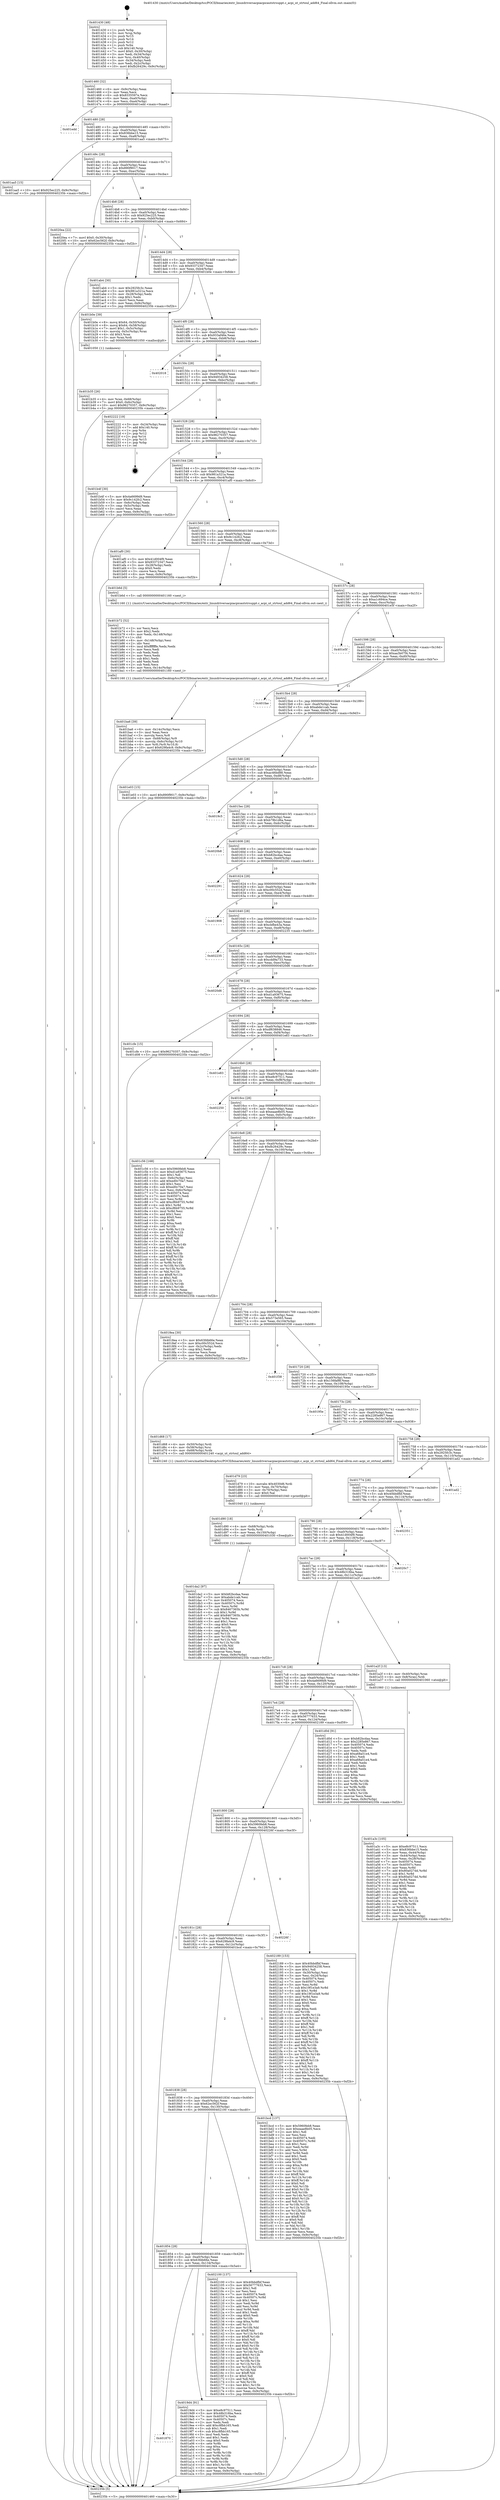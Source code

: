 digraph "0x401430" {
  label = "0x401430 (/mnt/c/Users/mathe/Desktop/tcc/POCII/binaries/extr_linuxdriversacpiacpicautstrsuppt.c_acpi_ut_strtoul_add64_Final-ollvm.out::main(0))"
  labelloc = "t"
  node[shape=record]

  Entry [label="",width=0.3,height=0.3,shape=circle,fillcolor=black,style=filled]
  "0x401460" [label="{
     0x401460 [32]\l
     | [instrs]\l
     &nbsp;&nbsp;0x401460 \<+6\>: mov -0x9c(%rbp),%eax\l
     &nbsp;&nbsp;0x401466 \<+2\>: mov %eax,%ecx\l
     &nbsp;&nbsp;0x401468 \<+6\>: sub $0x8335597e,%ecx\l
     &nbsp;&nbsp;0x40146e \<+6\>: mov %eax,-0xa0(%rbp)\l
     &nbsp;&nbsp;0x401474 \<+6\>: mov %ecx,-0xa4(%rbp)\l
     &nbsp;&nbsp;0x40147a \<+6\>: je 0000000000401edd \<main+0xaad\>\l
  }"]
  "0x401edd" [label="{
     0x401edd\l
  }", style=dashed]
  "0x401480" [label="{
     0x401480 [28]\l
     | [instrs]\l
     &nbsp;&nbsp;0x401480 \<+5\>: jmp 0000000000401485 \<main+0x55\>\l
     &nbsp;&nbsp;0x401485 \<+6\>: mov -0xa0(%rbp),%eax\l
     &nbsp;&nbsp;0x40148b \<+5\>: sub $0x836bbe15,%eax\l
     &nbsp;&nbsp;0x401490 \<+6\>: mov %eax,-0xa8(%rbp)\l
     &nbsp;&nbsp;0x401496 \<+6\>: je 0000000000401aa5 \<main+0x675\>\l
  }"]
  Exit [label="",width=0.3,height=0.3,shape=circle,fillcolor=black,style=filled,peripheries=2]
  "0x401aa5" [label="{
     0x401aa5 [15]\l
     | [instrs]\l
     &nbsp;&nbsp;0x401aa5 \<+10\>: movl $0x925ec225,-0x9c(%rbp)\l
     &nbsp;&nbsp;0x401aaf \<+5\>: jmp 000000000040235b \<main+0xf2b\>\l
  }"]
  "0x40149c" [label="{
     0x40149c [28]\l
     | [instrs]\l
     &nbsp;&nbsp;0x40149c \<+5\>: jmp 00000000004014a1 \<main+0x71\>\l
     &nbsp;&nbsp;0x4014a1 \<+6\>: mov -0xa0(%rbp),%eax\l
     &nbsp;&nbsp;0x4014a7 \<+5\>: sub $0x890f9017,%eax\l
     &nbsp;&nbsp;0x4014ac \<+6\>: mov %eax,-0xac(%rbp)\l
     &nbsp;&nbsp;0x4014b2 \<+6\>: je 00000000004020ea \<main+0xcba\>\l
  }"]
  "0x401da2" [label="{
     0x401da2 [97]\l
     | [instrs]\l
     &nbsp;&nbsp;0x401da2 \<+5\>: mov $0xb82bcdaa,%eax\l
     &nbsp;&nbsp;0x401da7 \<+5\>: mov $0xabde1cab,%esi\l
     &nbsp;&nbsp;0x401dac \<+7\>: mov 0x405074,%ecx\l
     &nbsp;&nbsp;0x401db3 \<+8\>: mov 0x40507c,%r8d\l
     &nbsp;&nbsp;0x401dbb \<+3\>: mov %ecx,%r9d\l
     &nbsp;&nbsp;0x401dbe \<+7\>: sub $0x8467365b,%r9d\l
     &nbsp;&nbsp;0x401dc5 \<+4\>: sub $0x1,%r9d\l
     &nbsp;&nbsp;0x401dc9 \<+7\>: add $0x8467365b,%r9d\l
     &nbsp;&nbsp;0x401dd0 \<+4\>: imul %r9d,%ecx\l
     &nbsp;&nbsp;0x401dd4 \<+3\>: and $0x1,%ecx\l
     &nbsp;&nbsp;0x401dd7 \<+3\>: cmp $0x0,%ecx\l
     &nbsp;&nbsp;0x401dda \<+4\>: sete %r10b\l
     &nbsp;&nbsp;0x401dde \<+4\>: cmp $0xa,%r8d\l
     &nbsp;&nbsp;0x401de2 \<+4\>: setl %r11b\l
     &nbsp;&nbsp;0x401de6 \<+3\>: mov %r10b,%bl\l
     &nbsp;&nbsp;0x401de9 \<+3\>: and %r11b,%bl\l
     &nbsp;&nbsp;0x401dec \<+3\>: xor %r11b,%r10b\l
     &nbsp;&nbsp;0x401def \<+3\>: or %r10b,%bl\l
     &nbsp;&nbsp;0x401df2 \<+3\>: test $0x1,%bl\l
     &nbsp;&nbsp;0x401df5 \<+3\>: cmovne %esi,%eax\l
     &nbsp;&nbsp;0x401df8 \<+6\>: mov %eax,-0x9c(%rbp)\l
     &nbsp;&nbsp;0x401dfe \<+5\>: jmp 000000000040235b \<main+0xf2b\>\l
  }"]
  "0x4020ea" [label="{
     0x4020ea [22]\l
     | [instrs]\l
     &nbsp;&nbsp;0x4020ea \<+7\>: movl $0x0,-0x30(%rbp)\l
     &nbsp;&nbsp;0x4020f1 \<+10\>: movl $0x62ec562f,-0x9c(%rbp)\l
     &nbsp;&nbsp;0x4020fb \<+5\>: jmp 000000000040235b \<main+0xf2b\>\l
  }"]
  "0x4014b8" [label="{
     0x4014b8 [28]\l
     | [instrs]\l
     &nbsp;&nbsp;0x4014b8 \<+5\>: jmp 00000000004014bd \<main+0x8d\>\l
     &nbsp;&nbsp;0x4014bd \<+6\>: mov -0xa0(%rbp),%eax\l
     &nbsp;&nbsp;0x4014c3 \<+5\>: sub $0x925ec225,%eax\l
     &nbsp;&nbsp;0x4014c8 \<+6\>: mov %eax,-0xb0(%rbp)\l
     &nbsp;&nbsp;0x4014ce \<+6\>: je 0000000000401ab4 \<main+0x684\>\l
  }"]
  "0x401d90" [label="{
     0x401d90 [18]\l
     | [instrs]\l
     &nbsp;&nbsp;0x401d90 \<+4\>: mov -0x68(%rbp),%rdx\l
     &nbsp;&nbsp;0x401d94 \<+3\>: mov %rdx,%rdi\l
     &nbsp;&nbsp;0x401d97 \<+6\>: mov %eax,-0x150(%rbp)\l
     &nbsp;&nbsp;0x401d9d \<+5\>: call 0000000000401030 \<free@plt\>\l
     | [calls]\l
     &nbsp;&nbsp;0x401030 \{1\} (unknown)\l
  }"]
  "0x401ab4" [label="{
     0x401ab4 [30]\l
     | [instrs]\l
     &nbsp;&nbsp;0x401ab4 \<+5\>: mov $0x2925fc3c,%eax\l
     &nbsp;&nbsp;0x401ab9 \<+5\>: mov $0x981a321a,%ecx\l
     &nbsp;&nbsp;0x401abe \<+3\>: mov -0x28(%rbp),%edx\l
     &nbsp;&nbsp;0x401ac1 \<+3\>: cmp $0x1,%edx\l
     &nbsp;&nbsp;0x401ac4 \<+3\>: cmovl %ecx,%eax\l
     &nbsp;&nbsp;0x401ac7 \<+6\>: mov %eax,-0x9c(%rbp)\l
     &nbsp;&nbsp;0x401acd \<+5\>: jmp 000000000040235b \<main+0xf2b\>\l
  }"]
  "0x4014d4" [label="{
     0x4014d4 [28]\l
     | [instrs]\l
     &nbsp;&nbsp;0x4014d4 \<+5\>: jmp 00000000004014d9 \<main+0xa9\>\l
     &nbsp;&nbsp;0x4014d9 \<+6\>: mov -0xa0(%rbp),%eax\l
     &nbsp;&nbsp;0x4014df \<+5\>: sub $0x93372347,%eax\l
     &nbsp;&nbsp;0x4014e4 \<+6\>: mov %eax,-0xb4(%rbp)\l
     &nbsp;&nbsp;0x4014ea \<+6\>: je 0000000000401b0e \<main+0x6de\>\l
  }"]
  "0x401d79" [label="{
     0x401d79 [23]\l
     | [instrs]\l
     &nbsp;&nbsp;0x401d79 \<+10\>: movabs $0x4030d6,%rdi\l
     &nbsp;&nbsp;0x401d83 \<+3\>: mov %eax,-0x70(%rbp)\l
     &nbsp;&nbsp;0x401d86 \<+3\>: mov -0x70(%rbp),%esi\l
     &nbsp;&nbsp;0x401d89 \<+2\>: mov $0x0,%al\l
     &nbsp;&nbsp;0x401d8b \<+5\>: call 0000000000401040 \<printf@plt\>\l
     | [calls]\l
     &nbsp;&nbsp;0x401040 \{1\} (unknown)\l
  }"]
  "0x401b0e" [label="{
     0x401b0e [39]\l
     | [instrs]\l
     &nbsp;&nbsp;0x401b0e \<+8\>: movq $0x64,-0x50(%rbp)\l
     &nbsp;&nbsp;0x401b16 \<+8\>: movq $0x64,-0x58(%rbp)\l
     &nbsp;&nbsp;0x401b1e \<+7\>: movl $0x1,-0x5c(%rbp)\l
     &nbsp;&nbsp;0x401b25 \<+4\>: movslq -0x5c(%rbp),%rax\l
     &nbsp;&nbsp;0x401b29 \<+4\>: shl $0x3,%rax\l
     &nbsp;&nbsp;0x401b2d \<+3\>: mov %rax,%rdi\l
     &nbsp;&nbsp;0x401b30 \<+5\>: call 0000000000401050 \<malloc@plt\>\l
     | [calls]\l
     &nbsp;&nbsp;0x401050 \{1\} (unknown)\l
  }"]
  "0x4014f0" [label="{
     0x4014f0 [28]\l
     | [instrs]\l
     &nbsp;&nbsp;0x4014f0 \<+5\>: jmp 00000000004014f5 \<main+0xc5\>\l
     &nbsp;&nbsp;0x4014f5 \<+6\>: mov -0xa0(%rbp),%eax\l
     &nbsp;&nbsp;0x4014fb \<+5\>: sub $0x933af46e,%eax\l
     &nbsp;&nbsp;0x401500 \<+6\>: mov %eax,-0xb8(%rbp)\l
     &nbsp;&nbsp;0x401506 \<+6\>: je 0000000000402018 \<main+0xbe8\>\l
  }"]
  "0x401ba6" [label="{
     0x401ba6 [39]\l
     | [instrs]\l
     &nbsp;&nbsp;0x401ba6 \<+6\>: mov -0x14c(%rbp),%ecx\l
     &nbsp;&nbsp;0x401bac \<+3\>: imul %eax,%ecx\l
     &nbsp;&nbsp;0x401baf \<+3\>: movslq %ecx,%r8\l
     &nbsp;&nbsp;0x401bb2 \<+4\>: mov -0x68(%rbp),%r9\l
     &nbsp;&nbsp;0x401bb6 \<+4\>: movslq -0x6c(%rbp),%r10\l
     &nbsp;&nbsp;0x401bba \<+4\>: mov %r8,(%r9,%r10,8)\l
     &nbsp;&nbsp;0x401bbe \<+10\>: movl $0x629fa4c9,-0x9c(%rbp)\l
     &nbsp;&nbsp;0x401bc8 \<+5\>: jmp 000000000040235b \<main+0xf2b\>\l
  }"]
  "0x402018" [label="{
     0x402018\l
  }", style=dashed]
  "0x40150c" [label="{
     0x40150c [28]\l
     | [instrs]\l
     &nbsp;&nbsp;0x40150c \<+5\>: jmp 0000000000401511 \<main+0xe1\>\l
     &nbsp;&nbsp;0x401511 \<+6\>: mov -0xa0(%rbp),%eax\l
     &nbsp;&nbsp;0x401517 \<+5\>: sub $0x94934258,%eax\l
     &nbsp;&nbsp;0x40151c \<+6\>: mov %eax,-0xbc(%rbp)\l
     &nbsp;&nbsp;0x401522 \<+6\>: je 0000000000402222 \<main+0xdf2\>\l
  }"]
  "0x401b72" [label="{
     0x401b72 [52]\l
     | [instrs]\l
     &nbsp;&nbsp;0x401b72 \<+2\>: xor %ecx,%ecx\l
     &nbsp;&nbsp;0x401b74 \<+5\>: mov $0x2,%edx\l
     &nbsp;&nbsp;0x401b79 \<+6\>: mov %edx,-0x148(%rbp)\l
     &nbsp;&nbsp;0x401b7f \<+1\>: cltd\l
     &nbsp;&nbsp;0x401b80 \<+6\>: mov -0x148(%rbp),%esi\l
     &nbsp;&nbsp;0x401b86 \<+2\>: idiv %esi\l
     &nbsp;&nbsp;0x401b88 \<+6\>: imul $0xfffffffe,%edx,%edx\l
     &nbsp;&nbsp;0x401b8e \<+2\>: mov %ecx,%edi\l
     &nbsp;&nbsp;0x401b90 \<+2\>: sub %edx,%edi\l
     &nbsp;&nbsp;0x401b92 \<+2\>: mov %ecx,%edx\l
     &nbsp;&nbsp;0x401b94 \<+3\>: sub $0x1,%edx\l
     &nbsp;&nbsp;0x401b97 \<+2\>: add %edx,%edi\l
     &nbsp;&nbsp;0x401b99 \<+2\>: sub %edi,%ecx\l
     &nbsp;&nbsp;0x401b9b \<+6\>: mov %ecx,-0x14c(%rbp)\l
     &nbsp;&nbsp;0x401ba1 \<+5\>: call 0000000000401160 \<next_i\>\l
     | [calls]\l
     &nbsp;&nbsp;0x401160 \{1\} (/mnt/c/Users/mathe/Desktop/tcc/POCII/binaries/extr_linuxdriversacpiacpicautstrsuppt.c_acpi_ut_strtoul_add64_Final-ollvm.out::next_i)\l
  }"]
  "0x402222" [label="{
     0x402222 [19]\l
     | [instrs]\l
     &nbsp;&nbsp;0x402222 \<+3\>: mov -0x24(%rbp),%eax\l
     &nbsp;&nbsp;0x402225 \<+7\>: add $0x140,%rsp\l
     &nbsp;&nbsp;0x40222c \<+1\>: pop %rbx\l
     &nbsp;&nbsp;0x40222d \<+2\>: pop %r12\l
     &nbsp;&nbsp;0x40222f \<+2\>: pop %r14\l
     &nbsp;&nbsp;0x402231 \<+2\>: pop %r15\l
     &nbsp;&nbsp;0x402233 \<+1\>: pop %rbp\l
     &nbsp;&nbsp;0x402234 \<+1\>: ret\l
  }"]
  "0x401528" [label="{
     0x401528 [28]\l
     | [instrs]\l
     &nbsp;&nbsp;0x401528 \<+5\>: jmp 000000000040152d \<main+0xfd\>\l
     &nbsp;&nbsp;0x40152d \<+6\>: mov -0xa0(%rbp),%eax\l
     &nbsp;&nbsp;0x401533 \<+5\>: sub $0x96270357,%eax\l
     &nbsp;&nbsp;0x401538 \<+6\>: mov %eax,-0xc0(%rbp)\l
     &nbsp;&nbsp;0x40153e \<+6\>: je 0000000000401b4f \<main+0x71f\>\l
  }"]
  "0x401b35" [label="{
     0x401b35 [26]\l
     | [instrs]\l
     &nbsp;&nbsp;0x401b35 \<+4\>: mov %rax,-0x68(%rbp)\l
     &nbsp;&nbsp;0x401b39 \<+7\>: movl $0x0,-0x6c(%rbp)\l
     &nbsp;&nbsp;0x401b40 \<+10\>: movl $0x96270357,-0x9c(%rbp)\l
     &nbsp;&nbsp;0x401b4a \<+5\>: jmp 000000000040235b \<main+0xf2b\>\l
  }"]
  "0x401b4f" [label="{
     0x401b4f [30]\l
     | [instrs]\l
     &nbsp;&nbsp;0x401b4f \<+5\>: mov $0x4a6699d9,%eax\l
     &nbsp;&nbsp;0x401b54 \<+5\>: mov $0x9c142fc2,%ecx\l
     &nbsp;&nbsp;0x401b59 \<+3\>: mov -0x6c(%rbp),%edx\l
     &nbsp;&nbsp;0x401b5c \<+3\>: cmp -0x5c(%rbp),%edx\l
     &nbsp;&nbsp;0x401b5f \<+3\>: cmovl %ecx,%eax\l
     &nbsp;&nbsp;0x401b62 \<+6\>: mov %eax,-0x9c(%rbp)\l
     &nbsp;&nbsp;0x401b68 \<+5\>: jmp 000000000040235b \<main+0xf2b\>\l
  }"]
  "0x401544" [label="{
     0x401544 [28]\l
     | [instrs]\l
     &nbsp;&nbsp;0x401544 \<+5\>: jmp 0000000000401549 \<main+0x119\>\l
     &nbsp;&nbsp;0x401549 \<+6\>: mov -0xa0(%rbp),%eax\l
     &nbsp;&nbsp;0x40154f \<+5\>: sub $0x981a321a,%eax\l
     &nbsp;&nbsp;0x401554 \<+6\>: mov %eax,-0xc4(%rbp)\l
     &nbsp;&nbsp;0x40155a \<+6\>: je 0000000000401af0 \<main+0x6c0\>\l
  }"]
  "0x401a3c" [label="{
     0x401a3c [105]\l
     | [instrs]\l
     &nbsp;&nbsp;0x401a3c \<+5\>: mov $0xe8c97511,%ecx\l
     &nbsp;&nbsp;0x401a41 \<+5\>: mov $0x836bbe15,%edx\l
     &nbsp;&nbsp;0x401a46 \<+3\>: mov %eax,-0x44(%rbp)\l
     &nbsp;&nbsp;0x401a49 \<+3\>: mov -0x44(%rbp),%eax\l
     &nbsp;&nbsp;0x401a4c \<+3\>: mov %eax,-0x28(%rbp)\l
     &nbsp;&nbsp;0x401a4f \<+7\>: mov 0x405074,%eax\l
     &nbsp;&nbsp;0x401a56 \<+7\>: mov 0x40507c,%esi\l
     &nbsp;&nbsp;0x401a5d \<+3\>: mov %eax,%r8d\l
     &nbsp;&nbsp;0x401a60 \<+7\>: add $0x80a027dd,%r8d\l
     &nbsp;&nbsp;0x401a67 \<+4\>: sub $0x1,%r8d\l
     &nbsp;&nbsp;0x401a6b \<+7\>: sub $0x80a027dd,%r8d\l
     &nbsp;&nbsp;0x401a72 \<+4\>: imul %r8d,%eax\l
     &nbsp;&nbsp;0x401a76 \<+3\>: and $0x1,%eax\l
     &nbsp;&nbsp;0x401a79 \<+3\>: cmp $0x0,%eax\l
     &nbsp;&nbsp;0x401a7c \<+4\>: sete %r9b\l
     &nbsp;&nbsp;0x401a80 \<+3\>: cmp $0xa,%esi\l
     &nbsp;&nbsp;0x401a83 \<+4\>: setl %r10b\l
     &nbsp;&nbsp;0x401a87 \<+3\>: mov %r9b,%r11b\l
     &nbsp;&nbsp;0x401a8a \<+3\>: and %r10b,%r11b\l
     &nbsp;&nbsp;0x401a8d \<+3\>: xor %r10b,%r9b\l
     &nbsp;&nbsp;0x401a90 \<+3\>: or %r9b,%r11b\l
     &nbsp;&nbsp;0x401a93 \<+4\>: test $0x1,%r11b\l
     &nbsp;&nbsp;0x401a97 \<+3\>: cmovne %edx,%ecx\l
     &nbsp;&nbsp;0x401a9a \<+6\>: mov %ecx,-0x9c(%rbp)\l
     &nbsp;&nbsp;0x401aa0 \<+5\>: jmp 000000000040235b \<main+0xf2b\>\l
  }"]
  "0x401af0" [label="{
     0x401af0 [30]\l
     | [instrs]\l
     &nbsp;&nbsp;0x401af0 \<+5\>: mov $0x41d004f9,%eax\l
     &nbsp;&nbsp;0x401af5 \<+5\>: mov $0x93372347,%ecx\l
     &nbsp;&nbsp;0x401afa \<+3\>: mov -0x28(%rbp),%edx\l
     &nbsp;&nbsp;0x401afd \<+3\>: cmp $0x0,%edx\l
     &nbsp;&nbsp;0x401b00 \<+3\>: cmove %ecx,%eax\l
     &nbsp;&nbsp;0x401b03 \<+6\>: mov %eax,-0x9c(%rbp)\l
     &nbsp;&nbsp;0x401b09 \<+5\>: jmp 000000000040235b \<main+0xf2b\>\l
  }"]
  "0x401560" [label="{
     0x401560 [28]\l
     | [instrs]\l
     &nbsp;&nbsp;0x401560 \<+5\>: jmp 0000000000401565 \<main+0x135\>\l
     &nbsp;&nbsp;0x401565 \<+6\>: mov -0xa0(%rbp),%eax\l
     &nbsp;&nbsp;0x40156b \<+5\>: sub $0x9c142fc2,%eax\l
     &nbsp;&nbsp;0x401570 \<+6\>: mov %eax,-0xc8(%rbp)\l
     &nbsp;&nbsp;0x401576 \<+6\>: je 0000000000401b6d \<main+0x73d\>\l
  }"]
  "0x401870" [label="{
     0x401870\l
  }", style=dashed]
  "0x401b6d" [label="{
     0x401b6d [5]\l
     | [instrs]\l
     &nbsp;&nbsp;0x401b6d \<+5\>: call 0000000000401160 \<next_i\>\l
     | [calls]\l
     &nbsp;&nbsp;0x401160 \{1\} (/mnt/c/Users/mathe/Desktop/tcc/POCII/binaries/extr_linuxdriversacpiacpicautstrsuppt.c_acpi_ut_strtoul_add64_Final-ollvm.out::next_i)\l
  }"]
  "0x40157c" [label="{
     0x40157c [28]\l
     | [instrs]\l
     &nbsp;&nbsp;0x40157c \<+5\>: jmp 0000000000401581 \<main+0x151\>\l
     &nbsp;&nbsp;0x401581 \<+6\>: mov -0xa0(%rbp),%eax\l
     &nbsp;&nbsp;0x401587 \<+5\>: sub $0xa1c694ce,%eax\l
     &nbsp;&nbsp;0x40158c \<+6\>: mov %eax,-0xcc(%rbp)\l
     &nbsp;&nbsp;0x401592 \<+6\>: je 0000000000401e5f \<main+0xa2f\>\l
  }"]
  "0x4019d4" [label="{
     0x4019d4 [91]\l
     | [instrs]\l
     &nbsp;&nbsp;0x4019d4 \<+5\>: mov $0xe8c97511,%eax\l
     &nbsp;&nbsp;0x4019d9 \<+5\>: mov $0x48b316ba,%ecx\l
     &nbsp;&nbsp;0x4019de \<+7\>: mov 0x405074,%edx\l
     &nbsp;&nbsp;0x4019e5 \<+7\>: mov 0x40507c,%esi\l
     &nbsp;&nbsp;0x4019ec \<+2\>: mov %edx,%edi\l
     &nbsp;&nbsp;0x4019ee \<+6\>: add $0xc8fbb165,%edi\l
     &nbsp;&nbsp;0x4019f4 \<+3\>: sub $0x1,%edi\l
     &nbsp;&nbsp;0x4019f7 \<+6\>: sub $0xc8fbb165,%edi\l
     &nbsp;&nbsp;0x4019fd \<+3\>: imul %edi,%edx\l
     &nbsp;&nbsp;0x401a00 \<+3\>: and $0x1,%edx\l
     &nbsp;&nbsp;0x401a03 \<+3\>: cmp $0x0,%edx\l
     &nbsp;&nbsp;0x401a06 \<+4\>: sete %r8b\l
     &nbsp;&nbsp;0x401a0a \<+3\>: cmp $0xa,%esi\l
     &nbsp;&nbsp;0x401a0d \<+4\>: setl %r9b\l
     &nbsp;&nbsp;0x401a11 \<+3\>: mov %r8b,%r10b\l
     &nbsp;&nbsp;0x401a14 \<+3\>: and %r9b,%r10b\l
     &nbsp;&nbsp;0x401a17 \<+3\>: xor %r9b,%r8b\l
     &nbsp;&nbsp;0x401a1a \<+3\>: or %r8b,%r10b\l
     &nbsp;&nbsp;0x401a1d \<+4\>: test $0x1,%r10b\l
     &nbsp;&nbsp;0x401a21 \<+3\>: cmovne %ecx,%eax\l
     &nbsp;&nbsp;0x401a24 \<+6\>: mov %eax,-0x9c(%rbp)\l
     &nbsp;&nbsp;0x401a2a \<+5\>: jmp 000000000040235b \<main+0xf2b\>\l
  }"]
  "0x401e5f" [label="{
     0x401e5f\l
  }", style=dashed]
  "0x401598" [label="{
     0x401598 [28]\l
     | [instrs]\l
     &nbsp;&nbsp;0x401598 \<+5\>: jmp 000000000040159d \<main+0x16d\>\l
     &nbsp;&nbsp;0x40159d \<+6\>: mov -0xa0(%rbp),%eax\l
     &nbsp;&nbsp;0x4015a3 \<+5\>: sub $0xaa3b07f4,%eax\l
     &nbsp;&nbsp;0x4015a8 \<+6\>: mov %eax,-0xd0(%rbp)\l
     &nbsp;&nbsp;0x4015ae \<+6\>: je 0000000000401fae \<main+0xb7e\>\l
  }"]
  "0x401854" [label="{
     0x401854 [28]\l
     | [instrs]\l
     &nbsp;&nbsp;0x401854 \<+5\>: jmp 0000000000401859 \<main+0x429\>\l
     &nbsp;&nbsp;0x401859 \<+6\>: mov -0xa0(%rbp),%eax\l
     &nbsp;&nbsp;0x40185f \<+5\>: sub $0x63fdb66e,%eax\l
     &nbsp;&nbsp;0x401864 \<+6\>: mov %eax,-0x134(%rbp)\l
     &nbsp;&nbsp;0x40186a \<+6\>: je 00000000004019d4 \<main+0x5a4\>\l
  }"]
  "0x401fae" [label="{
     0x401fae\l
  }", style=dashed]
  "0x4015b4" [label="{
     0x4015b4 [28]\l
     | [instrs]\l
     &nbsp;&nbsp;0x4015b4 \<+5\>: jmp 00000000004015b9 \<main+0x189\>\l
     &nbsp;&nbsp;0x4015b9 \<+6\>: mov -0xa0(%rbp),%eax\l
     &nbsp;&nbsp;0x4015bf \<+5\>: sub $0xabde1cab,%eax\l
     &nbsp;&nbsp;0x4015c4 \<+6\>: mov %eax,-0xd4(%rbp)\l
     &nbsp;&nbsp;0x4015ca \<+6\>: je 0000000000401e03 \<main+0x9d3\>\l
  }"]
  "0x402100" [label="{
     0x402100 [137]\l
     | [instrs]\l
     &nbsp;&nbsp;0x402100 \<+5\>: mov $0x40bbdfbf,%eax\l
     &nbsp;&nbsp;0x402105 \<+5\>: mov $0x56777633,%ecx\l
     &nbsp;&nbsp;0x40210a \<+2\>: mov $0x1,%dl\l
     &nbsp;&nbsp;0x40210c \<+2\>: xor %esi,%esi\l
     &nbsp;&nbsp;0x40210e \<+7\>: mov 0x405074,%edi\l
     &nbsp;&nbsp;0x402115 \<+8\>: mov 0x40507c,%r8d\l
     &nbsp;&nbsp;0x40211d \<+3\>: sub $0x1,%esi\l
     &nbsp;&nbsp;0x402120 \<+3\>: mov %edi,%r9d\l
     &nbsp;&nbsp;0x402123 \<+3\>: add %esi,%r9d\l
     &nbsp;&nbsp;0x402126 \<+4\>: imul %r9d,%edi\l
     &nbsp;&nbsp;0x40212a \<+3\>: and $0x1,%edi\l
     &nbsp;&nbsp;0x40212d \<+3\>: cmp $0x0,%edi\l
     &nbsp;&nbsp;0x402130 \<+4\>: sete %r10b\l
     &nbsp;&nbsp;0x402134 \<+4\>: cmp $0xa,%r8d\l
     &nbsp;&nbsp;0x402138 \<+4\>: setl %r11b\l
     &nbsp;&nbsp;0x40213c \<+3\>: mov %r10b,%bl\l
     &nbsp;&nbsp;0x40213f \<+3\>: xor $0xff,%bl\l
     &nbsp;&nbsp;0x402142 \<+3\>: mov %r11b,%r14b\l
     &nbsp;&nbsp;0x402145 \<+4\>: xor $0xff,%r14b\l
     &nbsp;&nbsp;0x402149 \<+3\>: xor $0x0,%dl\l
     &nbsp;&nbsp;0x40214c \<+3\>: mov %bl,%r15b\l
     &nbsp;&nbsp;0x40214f \<+4\>: and $0x0,%r15b\l
     &nbsp;&nbsp;0x402153 \<+3\>: and %dl,%r10b\l
     &nbsp;&nbsp;0x402156 \<+3\>: mov %r14b,%r12b\l
     &nbsp;&nbsp;0x402159 \<+4\>: and $0x0,%r12b\l
     &nbsp;&nbsp;0x40215d \<+3\>: and %dl,%r11b\l
     &nbsp;&nbsp;0x402160 \<+3\>: or %r10b,%r15b\l
     &nbsp;&nbsp;0x402163 \<+3\>: or %r11b,%r12b\l
     &nbsp;&nbsp;0x402166 \<+3\>: xor %r12b,%r15b\l
     &nbsp;&nbsp;0x402169 \<+3\>: or %r14b,%bl\l
     &nbsp;&nbsp;0x40216c \<+3\>: xor $0xff,%bl\l
     &nbsp;&nbsp;0x40216f \<+3\>: or $0x0,%dl\l
     &nbsp;&nbsp;0x402172 \<+2\>: and %dl,%bl\l
     &nbsp;&nbsp;0x402174 \<+3\>: or %bl,%r15b\l
     &nbsp;&nbsp;0x402177 \<+4\>: test $0x1,%r15b\l
     &nbsp;&nbsp;0x40217b \<+3\>: cmovne %ecx,%eax\l
     &nbsp;&nbsp;0x40217e \<+6\>: mov %eax,-0x9c(%rbp)\l
     &nbsp;&nbsp;0x402184 \<+5\>: jmp 000000000040235b \<main+0xf2b\>\l
  }"]
  "0x401e03" [label="{
     0x401e03 [15]\l
     | [instrs]\l
     &nbsp;&nbsp;0x401e03 \<+10\>: movl $0x890f9017,-0x9c(%rbp)\l
     &nbsp;&nbsp;0x401e0d \<+5\>: jmp 000000000040235b \<main+0xf2b\>\l
  }"]
  "0x4015d0" [label="{
     0x4015d0 [28]\l
     | [instrs]\l
     &nbsp;&nbsp;0x4015d0 \<+5\>: jmp 00000000004015d5 \<main+0x1a5\>\l
     &nbsp;&nbsp;0x4015d5 \<+6\>: mov -0xa0(%rbp),%eax\l
     &nbsp;&nbsp;0x4015db \<+5\>: sub $0xac46bd88,%eax\l
     &nbsp;&nbsp;0x4015e0 \<+6\>: mov %eax,-0xd8(%rbp)\l
     &nbsp;&nbsp;0x4015e6 \<+6\>: je 00000000004019c5 \<main+0x595\>\l
  }"]
  "0x401838" [label="{
     0x401838 [28]\l
     | [instrs]\l
     &nbsp;&nbsp;0x401838 \<+5\>: jmp 000000000040183d \<main+0x40d\>\l
     &nbsp;&nbsp;0x40183d \<+6\>: mov -0xa0(%rbp),%eax\l
     &nbsp;&nbsp;0x401843 \<+5\>: sub $0x62ec562f,%eax\l
     &nbsp;&nbsp;0x401848 \<+6\>: mov %eax,-0x130(%rbp)\l
     &nbsp;&nbsp;0x40184e \<+6\>: je 0000000000402100 \<main+0xcd0\>\l
  }"]
  "0x4019c5" [label="{
     0x4019c5\l
  }", style=dashed]
  "0x4015ec" [label="{
     0x4015ec [28]\l
     | [instrs]\l
     &nbsp;&nbsp;0x4015ec \<+5\>: jmp 00000000004015f1 \<main+0x1c1\>\l
     &nbsp;&nbsp;0x4015f1 \<+6\>: mov -0xa0(%rbp),%eax\l
     &nbsp;&nbsp;0x4015f7 \<+5\>: sub $0xb78b1d6a,%eax\l
     &nbsp;&nbsp;0x4015fc \<+6\>: mov %eax,-0xdc(%rbp)\l
     &nbsp;&nbsp;0x401602 \<+6\>: je 00000000004020b8 \<main+0xc88\>\l
  }"]
  "0x401bcd" [label="{
     0x401bcd [137]\l
     | [instrs]\l
     &nbsp;&nbsp;0x401bcd \<+5\>: mov $0x5960feb8,%eax\l
     &nbsp;&nbsp;0x401bd2 \<+5\>: mov $0xeaae8b05,%ecx\l
     &nbsp;&nbsp;0x401bd7 \<+2\>: mov $0x1,%dl\l
     &nbsp;&nbsp;0x401bd9 \<+2\>: xor %esi,%esi\l
     &nbsp;&nbsp;0x401bdb \<+7\>: mov 0x405074,%edi\l
     &nbsp;&nbsp;0x401be2 \<+8\>: mov 0x40507c,%r8d\l
     &nbsp;&nbsp;0x401bea \<+3\>: sub $0x1,%esi\l
     &nbsp;&nbsp;0x401bed \<+3\>: mov %edi,%r9d\l
     &nbsp;&nbsp;0x401bf0 \<+3\>: add %esi,%r9d\l
     &nbsp;&nbsp;0x401bf3 \<+4\>: imul %r9d,%edi\l
     &nbsp;&nbsp;0x401bf7 \<+3\>: and $0x1,%edi\l
     &nbsp;&nbsp;0x401bfa \<+3\>: cmp $0x0,%edi\l
     &nbsp;&nbsp;0x401bfd \<+4\>: sete %r10b\l
     &nbsp;&nbsp;0x401c01 \<+4\>: cmp $0xa,%r8d\l
     &nbsp;&nbsp;0x401c05 \<+4\>: setl %r11b\l
     &nbsp;&nbsp;0x401c09 \<+3\>: mov %r10b,%bl\l
     &nbsp;&nbsp;0x401c0c \<+3\>: xor $0xff,%bl\l
     &nbsp;&nbsp;0x401c0f \<+3\>: mov %r11b,%r14b\l
     &nbsp;&nbsp;0x401c12 \<+4\>: xor $0xff,%r14b\l
     &nbsp;&nbsp;0x401c16 \<+3\>: xor $0x0,%dl\l
     &nbsp;&nbsp;0x401c19 \<+3\>: mov %bl,%r15b\l
     &nbsp;&nbsp;0x401c1c \<+4\>: and $0x0,%r15b\l
     &nbsp;&nbsp;0x401c20 \<+3\>: and %dl,%r10b\l
     &nbsp;&nbsp;0x401c23 \<+3\>: mov %r14b,%r12b\l
     &nbsp;&nbsp;0x401c26 \<+4\>: and $0x0,%r12b\l
     &nbsp;&nbsp;0x401c2a \<+3\>: and %dl,%r11b\l
     &nbsp;&nbsp;0x401c2d \<+3\>: or %r10b,%r15b\l
     &nbsp;&nbsp;0x401c30 \<+3\>: or %r11b,%r12b\l
     &nbsp;&nbsp;0x401c33 \<+3\>: xor %r12b,%r15b\l
     &nbsp;&nbsp;0x401c36 \<+3\>: or %r14b,%bl\l
     &nbsp;&nbsp;0x401c39 \<+3\>: xor $0xff,%bl\l
     &nbsp;&nbsp;0x401c3c \<+3\>: or $0x0,%dl\l
     &nbsp;&nbsp;0x401c3f \<+2\>: and %dl,%bl\l
     &nbsp;&nbsp;0x401c41 \<+3\>: or %bl,%r15b\l
     &nbsp;&nbsp;0x401c44 \<+4\>: test $0x1,%r15b\l
     &nbsp;&nbsp;0x401c48 \<+3\>: cmovne %ecx,%eax\l
     &nbsp;&nbsp;0x401c4b \<+6\>: mov %eax,-0x9c(%rbp)\l
     &nbsp;&nbsp;0x401c51 \<+5\>: jmp 000000000040235b \<main+0xf2b\>\l
  }"]
  "0x4020b8" [label="{
     0x4020b8\l
  }", style=dashed]
  "0x401608" [label="{
     0x401608 [28]\l
     | [instrs]\l
     &nbsp;&nbsp;0x401608 \<+5\>: jmp 000000000040160d \<main+0x1dd\>\l
     &nbsp;&nbsp;0x40160d \<+6\>: mov -0xa0(%rbp),%eax\l
     &nbsp;&nbsp;0x401613 \<+5\>: sub $0xb82bcdaa,%eax\l
     &nbsp;&nbsp;0x401618 \<+6\>: mov %eax,-0xe0(%rbp)\l
     &nbsp;&nbsp;0x40161e \<+6\>: je 0000000000402291 \<main+0xe61\>\l
  }"]
  "0x40181c" [label="{
     0x40181c [28]\l
     | [instrs]\l
     &nbsp;&nbsp;0x40181c \<+5\>: jmp 0000000000401821 \<main+0x3f1\>\l
     &nbsp;&nbsp;0x401821 \<+6\>: mov -0xa0(%rbp),%eax\l
     &nbsp;&nbsp;0x401827 \<+5\>: sub $0x629fa4c9,%eax\l
     &nbsp;&nbsp;0x40182c \<+6\>: mov %eax,-0x12c(%rbp)\l
     &nbsp;&nbsp;0x401832 \<+6\>: je 0000000000401bcd \<main+0x79d\>\l
  }"]
  "0x402291" [label="{
     0x402291\l
  }", style=dashed]
  "0x401624" [label="{
     0x401624 [28]\l
     | [instrs]\l
     &nbsp;&nbsp;0x401624 \<+5\>: jmp 0000000000401629 \<main+0x1f9\>\l
     &nbsp;&nbsp;0x401629 \<+6\>: mov -0xa0(%rbp),%eax\l
     &nbsp;&nbsp;0x40162f \<+5\>: sub $0xc00c552d,%eax\l
     &nbsp;&nbsp;0x401634 \<+6\>: mov %eax,-0xe4(%rbp)\l
     &nbsp;&nbsp;0x40163a \<+6\>: je 0000000000401908 \<main+0x4d8\>\l
  }"]
  "0x40226f" [label="{
     0x40226f\l
  }", style=dashed]
  "0x401908" [label="{
     0x401908\l
  }", style=dashed]
  "0x401640" [label="{
     0x401640 [28]\l
     | [instrs]\l
     &nbsp;&nbsp;0x401640 \<+5\>: jmp 0000000000401645 \<main+0x215\>\l
     &nbsp;&nbsp;0x401645 \<+6\>: mov -0xa0(%rbp),%eax\l
     &nbsp;&nbsp;0x40164b \<+5\>: sub $0xcbfbe43a,%eax\l
     &nbsp;&nbsp;0x401650 \<+6\>: mov %eax,-0xe8(%rbp)\l
     &nbsp;&nbsp;0x401656 \<+6\>: je 0000000000402235 \<main+0xe05\>\l
  }"]
  "0x401800" [label="{
     0x401800 [28]\l
     | [instrs]\l
     &nbsp;&nbsp;0x401800 \<+5\>: jmp 0000000000401805 \<main+0x3d5\>\l
     &nbsp;&nbsp;0x401805 \<+6\>: mov -0xa0(%rbp),%eax\l
     &nbsp;&nbsp;0x40180b \<+5\>: sub $0x5960feb8,%eax\l
     &nbsp;&nbsp;0x401810 \<+6\>: mov %eax,-0x128(%rbp)\l
     &nbsp;&nbsp;0x401816 \<+6\>: je 000000000040226f \<main+0xe3f\>\l
  }"]
  "0x402235" [label="{
     0x402235\l
  }", style=dashed]
  "0x40165c" [label="{
     0x40165c [28]\l
     | [instrs]\l
     &nbsp;&nbsp;0x40165c \<+5\>: jmp 0000000000401661 \<main+0x231\>\l
     &nbsp;&nbsp;0x401661 \<+6\>: mov -0xa0(%rbp),%eax\l
     &nbsp;&nbsp;0x401667 \<+5\>: sub $0xcdd9a733,%eax\l
     &nbsp;&nbsp;0x40166c \<+6\>: mov %eax,-0xec(%rbp)\l
     &nbsp;&nbsp;0x401672 \<+6\>: je 00000000004020d6 \<main+0xca6\>\l
  }"]
  "0x402189" [label="{
     0x402189 [153]\l
     | [instrs]\l
     &nbsp;&nbsp;0x402189 \<+5\>: mov $0x40bbdfbf,%eax\l
     &nbsp;&nbsp;0x40218e \<+5\>: mov $0x94934258,%ecx\l
     &nbsp;&nbsp;0x402193 \<+2\>: mov $0x1,%dl\l
     &nbsp;&nbsp;0x402195 \<+3\>: mov -0x30(%rbp),%esi\l
     &nbsp;&nbsp;0x402198 \<+3\>: mov %esi,-0x24(%rbp)\l
     &nbsp;&nbsp;0x40219b \<+7\>: mov 0x405074,%esi\l
     &nbsp;&nbsp;0x4021a2 \<+7\>: mov 0x40507c,%edi\l
     &nbsp;&nbsp;0x4021a9 \<+3\>: mov %esi,%r8d\l
     &nbsp;&nbsp;0x4021ac \<+7\>: sub $0x19f1e3a9,%r8d\l
     &nbsp;&nbsp;0x4021b3 \<+4\>: sub $0x1,%r8d\l
     &nbsp;&nbsp;0x4021b7 \<+7\>: add $0x19f1e3a9,%r8d\l
     &nbsp;&nbsp;0x4021be \<+4\>: imul %r8d,%esi\l
     &nbsp;&nbsp;0x4021c2 \<+3\>: and $0x1,%esi\l
     &nbsp;&nbsp;0x4021c5 \<+3\>: cmp $0x0,%esi\l
     &nbsp;&nbsp;0x4021c8 \<+4\>: sete %r9b\l
     &nbsp;&nbsp;0x4021cc \<+3\>: cmp $0xa,%edi\l
     &nbsp;&nbsp;0x4021cf \<+4\>: setl %r10b\l
     &nbsp;&nbsp;0x4021d3 \<+3\>: mov %r9b,%r11b\l
     &nbsp;&nbsp;0x4021d6 \<+4\>: xor $0xff,%r11b\l
     &nbsp;&nbsp;0x4021da \<+3\>: mov %r10b,%bl\l
     &nbsp;&nbsp;0x4021dd \<+3\>: xor $0xff,%bl\l
     &nbsp;&nbsp;0x4021e0 \<+3\>: xor $0x1,%dl\l
     &nbsp;&nbsp;0x4021e3 \<+3\>: mov %r11b,%r14b\l
     &nbsp;&nbsp;0x4021e6 \<+4\>: and $0xff,%r14b\l
     &nbsp;&nbsp;0x4021ea \<+3\>: and %dl,%r9b\l
     &nbsp;&nbsp;0x4021ed \<+3\>: mov %bl,%r15b\l
     &nbsp;&nbsp;0x4021f0 \<+4\>: and $0xff,%r15b\l
     &nbsp;&nbsp;0x4021f4 \<+3\>: and %dl,%r10b\l
     &nbsp;&nbsp;0x4021f7 \<+3\>: or %r9b,%r14b\l
     &nbsp;&nbsp;0x4021fa \<+3\>: or %r10b,%r15b\l
     &nbsp;&nbsp;0x4021fd \<+3\>: xor %r15b,%r14b\l
     &nbsp;&nbsp;0x402200 \<+3\>: or %bl,%r11b\l
     &nbsp;&nbsp;0x402203 \<+4\>: xor $0xff,%r11b\l
     &nbsp;&nbsp;0x402207 \<+3\>: or $0x1,%dl\l
     &nbsp;&nbsp;0x40220a \<+3\>: and %dl,%r11b\l
     &nbsp;&nbsp;0x40220d \<+3\>: or %r11b,%r14b\l
     &nbsp;&nbsp;0x402210 \<+4\>: test $0x1,%r14b\l
     &nbsp;&nbsp;0x402214 \<+3\>: cmovne %ecx,%eax\l
     &nbsp;&nbsp;0x402217 \<+6\>: mov %eax,-0x9c(%rbp)\l
     &nbsp;&nbsp;0x40221d \<+5\>: jmp 000000000040235b \<main+0xf2b\>\l
  }"]
  "0x4020d6" [label="{
     0x4020d6\l
  }", style=dashed]
  "0x401678" [label="{
     0x401678 [28]\l
     | [instrs]\l
     &nbsp;&nbsp;0x401678 \<+5\>: jmp 000000000040167d \<main+0x24d\>\l
     &nbsp;&nbsp;0x40167d \<+6\>: mov -0xa0(%rbp),%eax\l
     &nbsp;&nbsp;0x401683 \<+5\>: sub $0xd1a93675,%eax\l
     &nbsp;&nbsp;0x401688 \<+6\>: mov %eax,-0xf0(%rbp)\l
     &nbsp;&nbsp;0x40168e \<+6\>: je 0000000000401cfe \<main+0x8ce\>\l
  }"]
  "0x4017e4" [label="{
     0x4017e4 [28]\l
     | [instrs]\l
     &nbsp;&nbsp;0x4017e4 \<+5\>: jmp 00000000004017e9 \<main+0x3b9\>\l
     &nbsp;&nbsp;0x4017e9 \<+6\>: mov -0xa0(%rbp),%eax\l
     &nbsp;&nbsp;0x4017ef \<+5\>: sub $0x56777633,%eax\l
     &nbsp;&nbsp;0x4017f4 \<+6\>: mov %eax,-0x124(%rbp)\l
     &nbsp;&nbsp;0x4017fa \<+6\>: je 0000000000402189 \<main+0xd59\>\l
  }"]
  "0x401cfe" [label="{
     0x401cfe [15]\l
     | [instrs]\l
     &nbsp;&nbsp;0x401cfe \<+10\>: movl $0x96270357,-0x9c(%rbp)\l
     &nbsp;&nbsp;0x401d08 \<+5\>: jmp 000000000040235b \<main+0xf2b\>\l
  }"]
  "0x401694" [label="{
     0x401694 [28]\l
     | [instrs]\l
     &nbsp;&nbsp;0x401694 \<+5\>: jmp 0000000000401699 \<main+0x269\>\l
     &nbsp;&nbsp;0x401699 \<+6\>: mov -0xa0(%rbp),%eax\l
     &nbsp;&nbsp;0x40169f \<+5\>: sub $0xdf638846,%eax\l
     &nbsp;&nbsp;0x4016a4 \<+6\>: mov %eax,-0xf4(%rbp)\l
     &nbsp;&nbsp;0x4016aa \<+6\>: je 0000000000401e83 \<main+0xa53\>\l
  }"]
  "0x401d0d" [label="{
     0x401d0d [91]\l
     | [instrs]\l
     &nbsp;&nbsp;0x401d0d \<+5\>: mov $0xb82bcdaa,%eax\l
     &nbsp;&nbsp;0x401d12 \<+5\>: mov $0x2285e867,%ecx\l
     &nbsp;&nbsp;0x401d17 \<+7\>: mov 0x405074,%edx\l
     &nbsp;&nbsp;0x401d1e \<+7\>: mov 0x40507c,%esi\l
     &nbsp;&nbsp;0x401d25 \<+2\>: mov %edx,%edi\l
     &nbsp;&nbsp;0x401d27 \<+6\>: add $0xa68a51e4,%edi\l
     &nbsp;&nbsp;0x401d2d \<+3\>: sub $0x1,%edi\l
     &nbsp;&nbsp;0x401d30 \<+6\>: sub $0xa68a51e4,%edi\l
     &nbsp;&nbsp;0x401d36 \<+3\>: imul %edi,%edx\l
     &nbsp;&nbsp;0x401d39 \<+3\>: and $0x1,%edx\l
     &nbsp;&nbsp;0x401d3c \<+3\>: cmp $0x0,%edx\l
     &nbsp;&nbsp;0x401d3f \<+4\>: sete %r8b\l
     &nbsp;&nbsp;0x401d43 \<+3\>: cmp $0xa,%esi\l
     &nbsp;&nbsp;0x401d46 \<+4\>: setl %r9b\l
     &nbsp;&nbsp;0x401d4a \<+3\>: mov %r8b,%r10b\l
     &nbsp;&nbsp;0x401d4d \<+3\>: and %r9b,%r10b\l
     &nbsp;&nbsp;0x401d50 \<+3\>: xor %r9b,%r8b\l
     &nbsp;&nbsp;0x401d53 \<+3\>: or %r8b,%r10b\l
     &nbsp;&nbsp;0x401d56 \<+4\>: test $0x1,%r10b\l
     &nbsp;&nbsp;0x401d5a \<+3\>: cmovne %ecx,%eax\l
     &nbsp;&nbsp;0x401d5d \<+6\>: mov %eax,-0x9c(%rbp)\l
     &nbsp;&nbsp;0x401d63 \<+5\>: jmp 000000000040235b \<main+0xf2b\>\l
  }"]
  "0x401e83" [label="{
     0x401e83\l
  }", style=dashed]
  "0x4016b0" [label="{
     0x4016b0 [28]\l
     | [instrs]\l
     &nbsp;&nbsp;0x4016b0 \<+5\>: jmp 00000000004016b5 \<main+0x285\>\l
     &nbsp;&nbsp;0x4016b5 \<+6\>: mov -0xa0(%rbp),%eax\l
     &nbsp;&nbsp;0x4016bb \<+5\>: sub $0xe8c97511,%eax\l
     &nbsp;&nbsp;0x4016c0 \<+6\>: mov %eax,-0xf8(%rbp)\l
     &nbsp;&nbsp;0x4016c6 \<+6\>: je 0000000000402250 \<main+0xe20\>\l
  }"]
  "0x4017c8" [label="{
     0x4017c8 [28]\l
     | [instrs]\l
     &nbsp;&nbsp;0x4017c8 \<+5\>: jmp 00000000004017cd \<main+0x39d\>\l
     &nbsp;&nbsp;0x4017cd \<+6\>: mov -0xa0(%rbp),%eax\l
     &nbsp;&nbsp;0x4017d3 \<+5\>: sub $0x4a6699d9,%eax\l
     &nbsp;&nbsp;0x4017d8 \<+6\>: mov %eax,-0x120(%rbp)\l
     &nbsp;&nbsp;0x4017de \<+6\>: je 0000000000401d0d \<main+0x8dd\>\l
  }"]
  "0x402250" [label="{
     0x402250\l
  }", style=dashed]
  "0x4016cc" [label="{
     0x4016cc [28]\l
     | [instrs]\l
     &nbsp;&nbsp;0x4016cc \<+5\>: jmp 00000000004016d1 \<main+0x2a1\>\l
     &nbsp;&nbsp;0x4016d1 \<+6\>: mov -0xa0(%rbp),%eax\l
     &nbsp;&nbsp;0x4016d7 \<+5\>: sub $0xeaae8b05,%eax\l
     &nbsp;&nbsp;0x4016dc \<+6\>: mov %eax,-0xfc(%rbp)\l
     &nbsp;&nbsp;0x4016e2 \<+6\>: je 0000000000401c56 \<main+0x826\>\l
  }"]
  "0x401a2f" [label="{
     0x401a2f [13]\l
     | [instrs]\l
     &nbsp;&nbsp;0x401a2f \<+4\>: mov -0x40(%rbp),%rax\l
     &nbsp;&nbsp;0x401a33 \<+4\>: mov 0x8(%rax),%rdi\l
     &nbsp;&nbsp;0x401a37 \<+5\>: call 0000000000401060 \<atoi@plt\>\l
     | [calls]\l
     &nbsp;&nbsp;0x401060 \{1\} (unknown)\l
  }"]
  "0x401c56" [label="{
     0x401c56 [168]\l
     | [instrs]\l
     &nbsp;&nbsp;0x401c56 \<+5\>: mov $0x5960feb8,%eax\l
     &nbsp;&nbsp;0x401c5b \<+5\>: mov $0xd1a93675,%ecx\l
     &nbsp;&nbsp;0x401c60 \<+2\>: mov $0x1,%dl\l
     &nbsp;&nbsp;0x401c62 \<+3\>: mov -0x6c(%rbp),%esi\l
     &nbsp;&nbsp;0x401c65 \<+6\>: add $0xed0c70a7,%esi\l
     &nbsp;&nbsp;0x401c6b \<+3\>: add $0x1,%esi\l
     &nbsp;&nbsp;0x401c6e \<+6\>: sub $0xed0c70a7,%esi\l
     &nbsp;&nbsp;0x401c74 \<+3\>: mov %esi,-0x6c(%rbp)\l
     &nbsp;&nbsp;0x401c77 \<+7\>: mov 0x405074,%esi\l
     &nbsp;&nbsp;0x401c7e \<+7\>: mov 0x40507c,%edi\l
     &nbsp;&nbsp;0x401c85 \<+3\>: mov %esi,%r8d\l
     &nbsp;&nbsp;0x401c88 \<+7\>: add $0xcf6b9755,%r8d\l
     &nbsp;&nbsp;0x401c8f \<+4\>: sub $0x1,%r8d\l
     &nbsp;&nbsp;0x401c93 \<+7\>: sub $0xcf6b9755,%r8d\l
     &nbsp;&nbsp;0x401c9a \<+4\>: imul %r8d,%esi\l
     &nbsp;&nbsp;0x401c9e \<+3\>: and $0x1,%esi\l
     &nbsp;&nbsp;0x401ca1 \<+3\>: cmp $0x0,%esi\l
     &nbsp;&nbsp;0x401ca4 \<+4\>: sete %r9b\l
     &nbsp;&nbsp;0x401ca8 \<+3\>: cmp $0xa,%edi\l
     &nbsp;&nbsp;0x401cab \<+4\>: setl %r10b\l
     &nbsp;&nbsp;0x401caf \<+3\>: mov %r9b,%r11b\l
     &nbsp;&nbsp;0x401cb2 \<+4\>: xor $0xff,%r11b\l
     &nbsp;&nbsp;0x401cb6 \<+3\>: mov %r10b,%bl\l
     &nbsp;&nbsp;0x401cb9 \<+3\>: xor $0xff,%bl\l
     &nbsp;&nbsp;0x401cbc \<+3\>: xor $0x1,%dl\l
     &nbsp;&nbsp;0x401cbf \<+3\>: mov %r11b,%r14b\l
     &nbsp;&nbsp;0x401cc2 \<+4\>: and $0xff,%r14b\l
     &nbsp;&nbsp;0x401cc6 \<+3\>: and %dl,%r9b\l
     &nbsp;&nbsp;0x401cc9 \<+3\>: mov %bl,%r15b\l
     &nbsp;&nbsp;0x401ccc \<+4\>: and $0xff,%r15b\l
     &nbsp;&nbsp;0x401cd0 \<+3\>: and %dl,%r10b\l
     &nbsp;&nbsp;0x401cd3 \<+3\>: or %r9b,%r14b\l
     &nbsp;&nbsp;0x401cd6 \<+3\>: or %r10b,%r15b\l
     &nbsp;&nbsp;0x401cd9 \<+3\>: xor %r15b,%r14b\l
     &nbsp;&nbsp;0x401cdc \<+3\>: or %bl,%r11b\l
     &nbsp;&nbsp;0x401cdf \<+4\>: xor $0xff,%r11b\l
     &nbsp;&nbsp;0x401ce3 \<+3\>: or $0x1,%dl\l
     &nbsp;&nbsp;0x401ce6 \<+3\>: and %dl,%r11b\l
     &nbsp;&nbsp;0x401ce9 \<+3\>: or %r11b,%r14b\l
     &nbsp;&nbsp;0x401cec \<+4\>: test $0x1,%r14b\l
     &nbsp;&nbsp;0x401cf0 \<+3\>: cmovne %ecx,%eax\l
     &nbsp;&nbsp;0x401cf3 \<+6\>: mov %eax,-0x9c(%rbp)\l
     &nbsp;&nbsp;0x401cf9 \<+5\>: jmp 000000000040235b \<main+0xf2b\>\l
  }"]
  "0x4016e8" [label="{
     0x4016e8 [28]\l
     | [instrs]\l
     &nbsp;&nbsp;0x4016e8 \<+5\>: jmp 00000000004016ed \<main+0x2bd\>\l
     &nbsp;&nbsp;0x4016ed \<+6\>: mov -0xa0(%rbp),%eax\l
     &nbsp;&nbsp;0x4016f3 \<+5\>: sub $0xfb26429c,%eax\l
     &nbsp;&nbsp;0x4016f8 \<+6\>: mov %eax,-0x100(%rbp)\l
     &nbsp;&nbsp;0x4016fe \<+6\>: je 00000000004018ea \<main+0x4ba\>\l
  }"]
  "0x4017ac" [label="{
     0x4017ac [28]\l
     | [instrs]\l
     &nbsp;&nbsp;0x4017ac \<+5\>: jmp 00000000004017b1 \<main+0x381\>\l
     &nbsp;&nbsp;0x4017b1 \<+6\>: mov -0xa0(%rbp),%eax\l
     &nbsp;&nbsp;0x4017b7 \<+5\>: sub $0x48b316ba,%eax\l
     &nbsp;&nbsp;0x4017bc \<+6\>: mov %eax,-0x11c(%rbp)\l
     &nbsp;&nbsp;0x4017c2 \<+6\>: je 0000000000401a2f \<main+0x5ff\>\l
  }"]
  "0x4018ea" [label="{
     0x4018ea [30]\l
     | [instrs]\l
     &nbsp;&nbsp;0x4018ea \<+5\>: mov $0x63fdb66e,%eax\l
     &nbsp;&nbsp;0x4018ef \<+5\>: mov $0xc00c552d,%ecx\l
     &nbsp;&nbsp;0x4018f4 \<+3\>: mov -0x2c(%rbp),%edx\l
     &nbsp;&nbsp;0x4018f7 \<+3\>: cmp $0x2,%edx\l
     &nbsp;&nbsp;0x4018fa \<+3\>: cmovne %ecx,%eax\l
     &nbsp;&nbsp;0x4018fd \<+6\>: mov %eax,-0x9c(%rbp)\l
     &nbsp;&nbsp;0x401903 \<+5\>: jmp 000000000040235b \<main+0xf2b\>\l
  }"]
  "0x401704" [label="{
     0x401704 [28]\l
     | [instrs]\l
     &nbsp;&nbsp;0x401704 \<+5\>: jmp 0000000000401709 \<main+0x2d9\>\l
     &nbsp;&nbsp;0x401709 \<+6\>: mov -0xa0(%rbp),%eax\l
     &nbsp;&nbsp;0x40170f \<+5\>: sub $0x573e565,%eax\l
     &nbsp;&nbsp;0x401714 \<+6\>: mov %eax,-0x104(%rbp)\l
     &nbsp;&nbsp;0x40171a \<+6\>: je 0000000000401f38 \<main+0xb08\>\l
  }"]
  "0x40235b" [label="{
     0x40235b [5]\l
     | [instrs]\l
     &nbsp;&nbsp;0x40235b \<+5\>: jmp 0000000000401460 \<main+0x30\>\l
  }"]
  "0x401430" [label="{
     0x401430 [48]\l
     | [instrs]\l
     &nbsp;&nbsp;0x401430 \<+1\>: push %rbp\l
     &nbsp;&nbsp;0x401431 \<+3\>: mov %rsp,%rbp\l
     &nbsp;&nbsp;0x401434 \<+2\>: push %r15\l
     &nbsp;&nbsp;0x401436 \<+2\>: push %r14\l
     &nbsp;&nbsp;0x401438 \<+2\>: push %r12\l
     &nbsp;&nbsp;0x40143a \<+1\>: push %rbx\l
     &nbsp;&nbsp;0x40143b \<+7\>: sub $0x140,%rsp\l
     &nbsp;&nbsp;0x401442 \<+7\>: movl $0x0,-0x30(%rbp)\l
     &nbsp;&nbsp;0x401449 \<+3\>: mov %edi,-0x34(%rbp)\l
     &nbsp;&nbsp;0x40144c \<+4\>: mov %rsi,-0x40(%rbp)\l
     &nbsp;&nbsp;0x401450 \<+3\>: mov -0x34(%rbp),%edi\l
     &nbsp;&nbsp;0x401453 \<+3\>: mov %edi,-0x2c(%rbp)\l
     &nbsp;&nbsp;0x401456 \<+10\>: movl $0xfb26429c,-0x9c(%rbp)\l
  }"]
  "0x4020c7" [label="{
     0x4020c7\l
  }", style=dashed]
  "0x401f38" [label="{
     0x401f38\l
  }", style=dashed]
  "0x401720" [label="{
     0x401720 [28]\l
     | [instrs]\l
     &nbsp;&nbsp;0x401720 \<+5\>: jmp 0000000000401725 \<main+0x2f5\>\l
     &nbsp;&nbsp;0x401725 \<+6\>: mov -0xa0(%rbp),%eax\l
     &nbsp;&nbsp;0x40172b \<+5\>: sub $0x156faf8f,%eax\l
     &nbsp;&nbsp;0x401730 \<+6\>: mov %eax,-0x108(%rbp)\l
     &nbsp;&nbsp;0x401736 \<+6\>: je 000000000040195e \<main+0x52e\>\l
  }"]
  "0x401790" [label="{
     0x401790 [28]\l
     | [instrs]\l
     &nbsp;&nbsp;0x401790 \<+5\>: jmp 0000000000401795 \<main+0x365\>\l
     &nbsp;&nbsp;0x401795 \<+6\>: mov -0xa0(%rbp),%eax\l
     &nbsp;&nbsp;0x40179b \<+5\>: sub $0x41d004f9,%eax\l
     &nbsp;&nbsp;0x4017a0 \<+6\>: mov %eax,-0x118(%rbp)\l
     &nbsp;&nbsp;0x4017a6 \<+6\>: je 00000000004020c7 \<main+0xc97\>\l
  }"]
  "0x40195e" [label="{
     0x40195e\l
  }", style=dashed]
  "0x40173c" [label="{
     0x40173c [28]\l
     | [instrs]\l
     &nbsp;&nbsp;0x40173c \<+5\>: jmp 0000000000401741 \<main+0x311\>\l
     &nbsp;&nbsp;0x401741 \<+6\>: mov -0xa0(%rbp),%eax\l
     &nbsp;&nbsp;0x401747 \<+5\>: sub $0x2285e867,%eax\l
     &nbsp;&nbsp;0x40174c \<+6\>: mov %eax,-0x10c(%rbp)\l
     &nbsp;&nbsp;0x401752 \<+6\>: je 0000000000401d68 \<main+0x938\>\l
  }"]
  "0x402351" [label="{
     0x402351\l
  }", style=dashed]
  "0x401d68" [label="{
     0x401d68 [17]\l
     | [instrs]\l
     &nbsp;&nbsp;0x401d68 \<+4\>: mov -0x50(%rbp),%rdi\l
     &nbsp;&nbsp;0x401d6c \<+4\>: mov -0x58(%rbp),%rsi\l
     &nbsp;&nbsp;0x401d70 \<+4\>: mov -0x68(%rbp),%rdx\l
     &nbsp;&nbsp;0x401d74 \<+5\>: call 0000000000401240 \<acpi_ut_strtoul_add64\>\l
     | [calls]\l
     &nbsp;&nbsp;0x401240 \{1\} (/mnt/c/Users/mathe/Desktop/tcc/POCII/binaries/extr_linuxdriversacpiacpicautstrsuppt.c_acpi_ut_strtoul_add64_Final-ollvm.out::acpi_ut_strtoul_add64)\l
  }"]
  "0x401758" [label="{
     0x401758 [28]\l
     | [instrs]\l
     &nbsp;&nbsp;0x401758 \<+5\>: jmp 000000000040175d \<main+0x32d\>\l
     &nbsp;&nbsp;0x40175d \<+6\>: mov -0xa0(%rbp),%eax\l
     &nbsp;&nbsp;0x401763 \<+5\>: sub $0x2925fc3c,%eax\l
     &nbsp;&nbsp;0x401768 \<+6\>: mov %eax,-0x110(%rbp)\l
     &nbsp;&nbsp;0x40176e \<+6\>: je 0000000000401ad2 \<main+0x6a2\>\l
  }"]
  "0x401774" [label="{
     0x401774 [28]\l
     | [instrs]\l
     &nbsp;&nbsp;0x401774 \<+5\>: jmp 0000000000401779 \<main+0x349\>\l
     &nbsp;&nbsp;0x401779 \<+6\>: mov -0xa0(%rbp),%eax\l
     &nbsp;&nbsp;0x40177f \<+5\>: sub $0x40bbdfbf,%eax\l
     &nbsp;&nbsp;0x401784 \<+6\>: mov %eax,-0x114(%rbp)\l
     &nbsp;&nbsp;0x40178a \<+6\>: je 0000000000402351 \<main+0xf21\>\l
  }"]
  "0x401ad2" [label="{
     0x401ad2\l
  }", style=dashed]
  Entry -> "0x401430" [label=" 1"]
  "0x401460" -> "0x401edd" [label=" 0"]
  "0x401460" -> "0x401480" [label=" 20"]
  "0x402222" -> Exit [label=" 1"]
  "0x401480" -> "0x401aa5" [label=" 1"]
  "0x401480" -> "0x40149c" [label=" 19"]
  "0x402189" -> "0x40235b" [label=" 1"]
  "0x40149c" -> "0x4020ea" [label=" 1"]
  "0x40149c" -> "0x4014b8" [label=" 18"]
  "0x402100" -> "0x40235b" [label=" 1"]
  "0x4014b8" -> "0x401ab4" [label=" 1"]
  "0x4014b8" -> "0x4014d4" [label=" 17"]
  "0x4020ea" -> "0x40235b" [label=" 1"]
  "0x4014d4" -> "0x401b0e" [label=" 1"]
  "0x4014d4" -> "0x4014f0" [label=" 16"]
  "0x401e03" -> "0x40235b" [label=" 1"]
  "0x4014f0" -> "0x402018" [label=" 0"]
  "0x4014f0" -> "0x40150c" [label=" 16"]
  "0x401da2" -> "0x40235b" [label=" 1"]
  "0x40150c" -> "0x402222" [label=" 1"]
  "0x40150c" -> "0x401528" [label=" 15"]
  "0x401d90" -> "0x401da2" [label=" 1"]
  "0x401528" -> "0x401b4f" [label=" 2"]
  "0x401528" -> "0x401544" [label=" 13"]
  "0x401d79" -> "0x401d90" [label=" 1"]
  "0x401544" -> "0x401af0" [label=" 1"]
  "0x401544" -> "0x401560" [label=" 12"]
  "0x401d68" -> "0x401d79" [label=" 1"]
  "0x401560" -> "0x401b6d" [label=" 1"]
  "0x401560" -> "0x40157c" [label=" 11"]
  "0x401d0d" -> "0x40235b" [label=" 1"]
  "0x40157c" -> "0x401e5f" [label=" 0"]
  "0x40157c" -> "0x401598" [label=" 11"]
  "0x401cfe" -> "0x40235b" [label=" 1"]
  "0x401598" -> "0x401fae" [label=" 0"]
  "0x401598" -> "0x4015b4" [label=" 11"]
  "0x401bcd" -> "0x40235b" [label=" 1"]
  "0x4015b4" -> "0x401e03" [label=" 1"]
  "0x4015b4" -> "0x4015d0" [label=" 10"]
  "0x401ba6" -> "0x40235b" [label=" 1"]
  "0x4015d0" -> "0x4019c5" [label=" 0"]
  "0x4015d0" -> "0x4015ec" [label=" 10"]
  "0x401b6d" -> "0x401b72" [label=" 1"]
  "0x4015ec" -> "0x4020b8" [label=" 0"]
  "0x4015ec" -> "0x401608" [label=" 10"]
  "0x401b4f" -> "0x40235b" [label=" 2"]
  "0x401608" -> "0x402291" [label=" 0"]
  "0x401608" -> "0x401624" [label=" 10"]
  "0x401b0e" -> "0x401b35" [label=" 1"]
  "0x401624" -> "0x401908" [label=" 0"]
  "0x401624" -> "0x401640" [label=" 10"]
  "0x401af0" -> "0x40235b" [label=" 1"]
  "0x401640" -> "0x402235" [label=" 0"]
  "0x401640" -> "0x40165c" [label=" 10"]
  "0x401aa5" -> "0x40235b" [label=" 1"]
  "0x40165c" -> "0x4020d6" [label=" 0"]
  "0x40165c" -> "0x401678" [label=" 10"]
  "0x401a3c" -> "0x40235b" [label=" 1"]
  "0x401678" -> "0x401cfe" [label=" 1"]
  "0x401678" -> "0x401694" [label=" 9"]
  "0x4019d4" -> "0x40235b" [label=" 1"]
  "0x401694" -> "0x401e83" [label=" 0"]
  "0x401694" -> "0x4016b0" [label=" 9"]
  "0x401854" -> "0x401870" [label=" 0"]
  "0x4016b0" -> "0x402250" [label=" 0"]
  "0x4016b0" -> "0x4016cc" [label=" 9"]
  "0x401c56" -> "0x40235b" [label=" 1"]
  "0x4016cc" -> "0x401c56" [label=" 1"]
  "0x4016cc" -> "0x4016e8" [label=" 8"]
  "0x401838" -> "0x401854" [label=" 1"]
  "0x4016e8" -> "0x4018ea" [label=" 1"]
  "0x4016e8" -> "0x401704" [label=" 7"]
  "0x4018ea" -> "0x40235b" [label=" 1"]
  "0x401430" -> "0x401460" [label=" 1"]
  "0x40235b" -> "0x401460" [label=" 19"]
  "0x401b72" -> "0x401ba6" [label=" 1"]
  "0x401704" -> "0x401f38" [label=" 0"]
  "0x401704" -> "0x401720" [label=" 7"]
  "0x40181c" -> "0x401838" [label=" 2"]
  "0x401720" -> "0x40195e" [label=" 0"]
  "0x401720" -> "0x40173c" [label=" 7"]
  "0x401b35" -> "0x40235b" [label=" 1"]
  "0x40173c" -> "0x401d68" [label=" 1"]
  "0x40173c" -> "0x401758" [label=" 6"]
  "0x401800" -> "0x40181c" [label=" 3"]
  "0x401758" -> "0x401ad2" [label=" 0"]
  "0x401758" -> "0x401774" [label=" 6"]
  "0x401800" -> "0x40226f" [label=" 0"]
  "0x401774" -> "0x402351" [label=" 0"]
  "0x401774" -> "0x401790" [label=" 6"]
  "0x40181c" -> "0x401bcd" [label=" 1"]
  "0x401790" -> "0x4020c7" [label=" 0"]
  "0x401790" -> "0x4017ac" [label=" 6"]
  "0x401838" -> "0x402100" [label=" 1"]
  "0x4017ac" -> "0x401a2f" [label=" 1"]
  "0x4017ac" -> "0x4017c8" [label=" 5"]
  "0x401854" -> "0x4019d4" [label=" 1"]
  "0x4017c8" -> "0x401d0d" [label=" 1"]
  "0x4017c8" -> "0x4017e4" [label=" 4"]
  "0x401a2f" -> "0x401a3c" [label=" 1"]
  "0x4017e4" -> "0x402189" [label=" 1"]
  "0x4017e4" -> "0x401800" [label=" 3"]
  "0x401ab4" -> "0x40235b" [label=" 1"]
}
